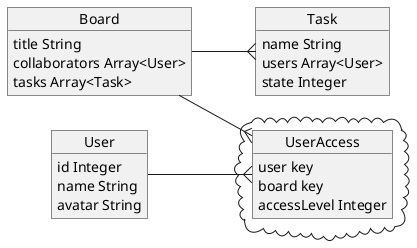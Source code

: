 @startuml
top to bottom direction
left to right direction
object Board {
    title String
    collaborators Array<User>
    tasks Array<Task>
}
object User {
    id Integer
    name String
    avatar String
}
cloud {
    object UserAccess {
        user key
        board key
        accessLevel Integer
    }
}
object Task {
    name String
    users Array<User>
    state Integer
}

Board --{ UserAccess
User --{ UserAccess
Board --{ Task


@enduml